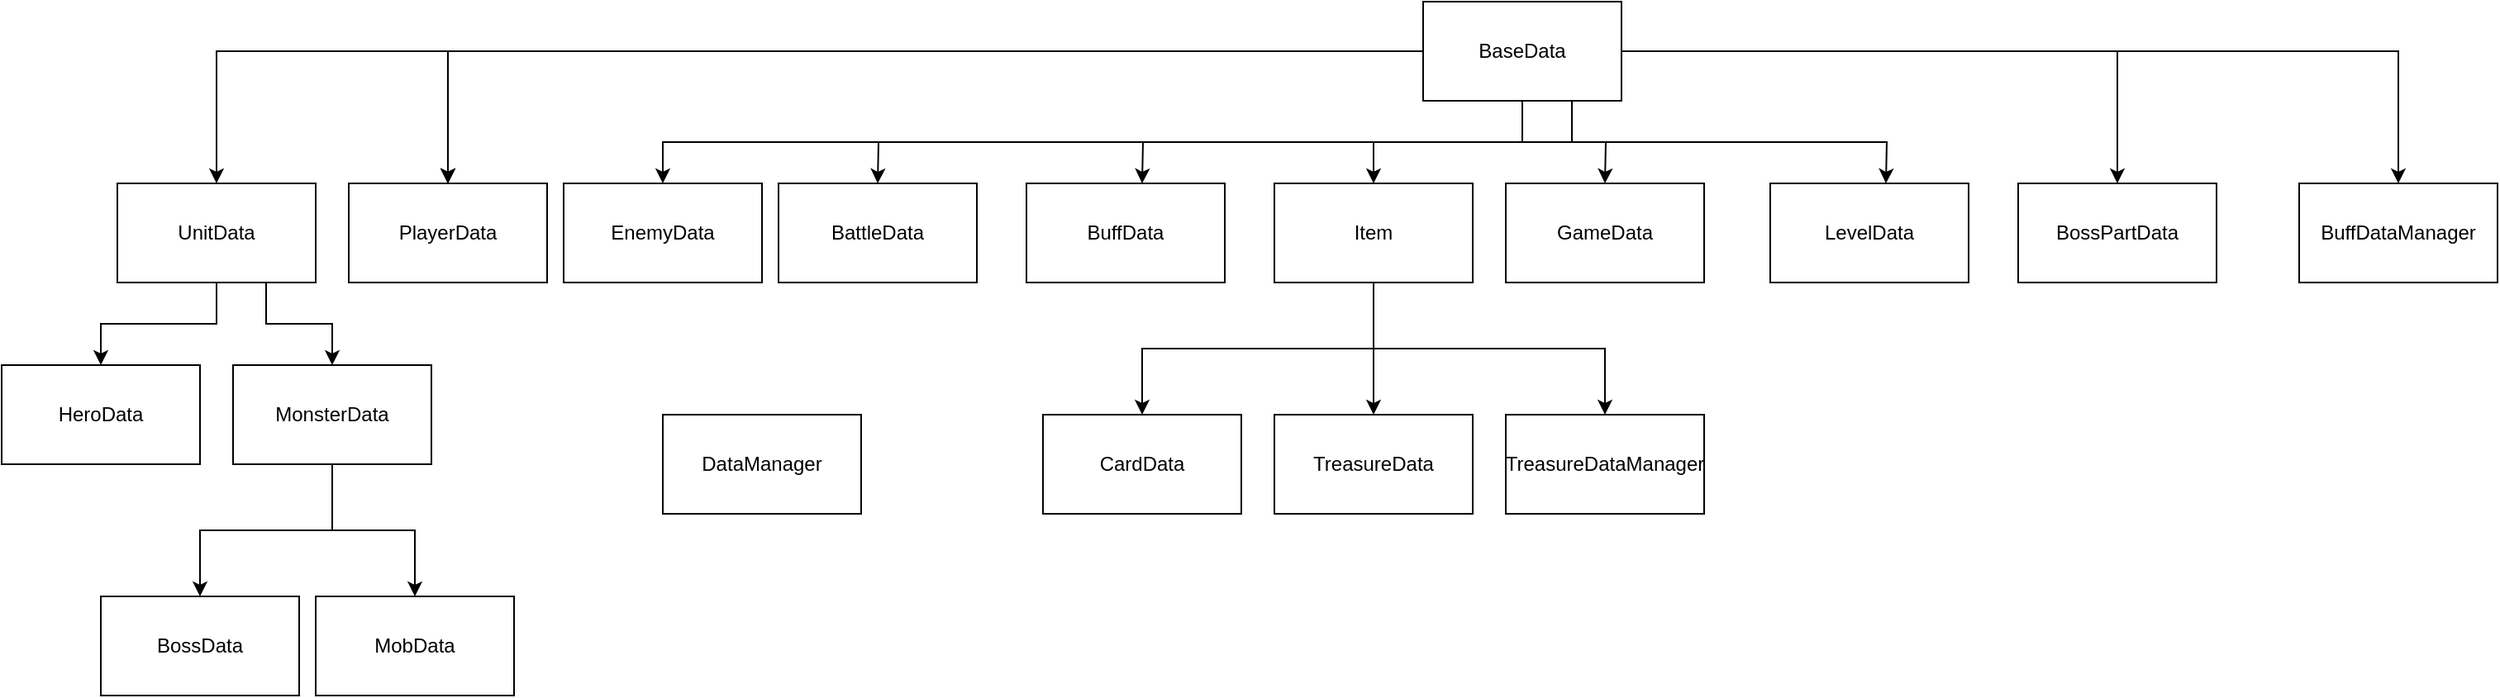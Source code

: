 <mxfile version="28.2.8">
  <diagram id="C5RBs43oDa-KdzZeNtuy" name="Page-1">
    <mxGraphModel dx="1707" dy="919" grid="1" gridSize="10" guides="1" tooltips="1" connect="1" arrows="1" fold="1" page="1" pageScale="1" pageWidth="2000" pageHeight="1169" math="0" shadow="0">
      <root>
        <mxCell id="WIyWlLk6GJQsqaUBKTNV-0" />
        <mxCell id="WIyWlLk6GJQsqaUBKTNV-1" parent="WIyWlLk6GJQsqaUBKTNV-0" />
        <mxCell id="S_AL6ZiSJpHqSD9SIXGw-2" style="edgeStyle=orthogonalEdgeStyle;rounded=0;orthogonalLoop=1;jettySize=auto;html=1;entryX=0.5;entryY=0;entryDx=0;entryDy=0;" parent="WIyWlLk6GJQsqaUBKTNV-1" source="S_AL6ZiSJpHqSD9SIXGw-0" target="S_AL6ZiSJpHqSD9SIXGw-1" edge="1">
          <mxGeometry relative="1" as="geometry" />
        </mxCell>
        <mxCell id="S_AL6ZiSJpHqSD9SIXGw-12" value="" style="edgeStyle=orthogonalEdgeStyle;rounded=0;orthogonalLoop=1;jettySize=auto;html=1;" parent="WIyWlLk6GJQsqaUBKTNV-1" source="S_AL6ZiSJpHqSD9SIXGw-0" target="S_AL6ZiSJpHqSD9SIXGw-11" edge="1">
          <mxGeometry relative="1" as="geometry" />
        </mxCell>
        <mxCell id="S_AL6ZiSJpHqSD9SIXGw-15" value="" style="edgeStyle=orthogonalEdgeStyle;rounded=0;orthogonalLoop=1;jettySize=auto;html=1;" parent="WIyWlLk6GJQsqaUBKTNV-1" source="S_AL6ZiSJpHqSD9SIXGw-0" target="S_AL6ZiSJpHqSD9SIXGw-11" edge="1">
          <mxGeometry relative="1" as="geometry" />
        </mxCell>
        <mxCell id="S_AL6ZiSJpHqSD9SIXGw-17" value="" style="edgeStyle=orthogonalEdgeStyle;rounded=0;orthogonalLoop=1;jettySize=auto;html=1;" parent="WIyWlLk6GJQsqaUBKTNV-1" source="S_AL6ZiSJpHqSD9SIXGw-0" target="S_AL6ZiSJpHqSD9SIXGw-11" edge="1">
          <mxGeometry relative="1" as="geometry" />
        </mxCell>
        <mxCell id="S_AL6ZiSJpHqSD9SIXGw-18" style="edgeStyle=orthogonalEdgeStyle;rounded=0;orthogonalLoop=1;jettySize=auto;html=1;exitX=0.75;exitY=1;exitDx=0;exitDy=0;" parent="WIyWlLk6GJQsqaUBKTNV-1" source="S_AL6ZiSJpHqSD9SIXGw-0" target="S_AL6ZiSJpHqSD9SIXGw-19" edge="1">
          <mxGeometry relative="1" as="geometry">
            <mxPoint x="450" y="120" as="targetPoint" />
          </mxGeometry>
        </mxCell>
        <mxCell id="S_AL6ZiSJpHqSD9SIXGw-20" style="edgeStyle=orthogonalEdgeStyle;rounded=0;orthogonalLoop=1;jettySize=auto;html=1;exitX=0.75;exitY=1;exitDx=0;exitDy=0;" parent="WIyWlLk6GJQsqaUBKTNV-1" source="S_AL6ZiSJpHqSD9SIXGw-0" edge="1">
          <mxGeometry relative="1" as="geometry">
            <mxPoint x="580" y="120" as="targetPoint" />
          </mxGeometry>
        </mxCell>
        <mxCell id="S_AL6ZiSJpHqSD9SIXGw-22" style="edgeStyle=orthogonalEdgeStyle;rounded=0;orthogonalLoop=1;jettySize=auto;html=1;exitX=0.75;exitY=1;exitDx=0;exitDy=0;" parent="WIyWlLk6GJQsqaUBKTNV-1" source="S_AL6ZiSJpHqSD9SIXGw-0" edge="1">
          <mxGeometry relative="1" as="geometry">
            <mxPoint x="740" y="120" as="targetPoint" />
          </mxGeometry>
        </mxCell>
        <mxCell id="S_AL6ZiSJpHqSD9SIXGw-27" style="edgeStyle=orthogonalEdgeStyle;rounded=0;orthogonalLoop=1;jettySize=auto;html=1;" parent="WIyWlLk6GJQsqaUBKTNV-1" source="S_AL6ZiSJpHqSD9SIXGw-0" edge="1">
          <mxGeometry relative="1" as="geometry">
            <mxPoint x="1020" y="120" as="targetPoint" />
          </mxGeometry>
        </mxCell>
        <mxCell id="S_AL6ZiSJpHqSD9SIXGw-29" style="edgeStyle=orthogonalEdgeStyle;rounded=0;orthogonalLoop=1;jettySize=auto;html=1;exitX=0.75;exitY=1;exitDx=0;exitDy=0;" parent="WIyWlLk6GJQsqaUBKTNV-1" source="S_AL6ZiSJpHqSD9SIXGw-0" edge="1">
          <mxGeometry relative="1" as="geometry">
            <mxPoint x="1190" y="120" as="targetPoint" />
          </mxGeometry>
        </mxCell>
        <mxCell id="S_AL6ZiSJpHqSD9SIXGw-31" style="edgeStyle=orthogonalEdgeStyle;rounded=0;orthogonalLoop=1;jettySize=auto;html=1;entryX=0.5;entryY=0;entryDx=0;entryDy=0;" parent="WIyWlLk6GJQsqaUBKTNV-1" source="S_AL6ZiSJpHqSD9SIXGw-0" target="S_AL6ZiSJpHqSD9SIXGw-32" edge="1">
          <mxGeometry relative="1" as="geometry">
            <mxPoint x="1360" y="120" as="targetPoint" />
          </mxGeometry>
        </mxCell>
        <mxCell id="XL8KVwqwtBIXgalrL8h4-0" style="edgeStyle=orthogonalEdgeStyle;rounded=0;orthogonalLoop=1;jettySize=auto;html=1;" edge="1" parent="WIyWlLk6GJQsqaUBKTNV-1" source="S_AL6ZiSJpHqSD9SIXGw-0" target="XL8KVwqwtBIXgalrL8h4-1">
          <mxGeometry relative="1" as="geometry">
            <mxPoint x="1500" y="120" as="targetPoint" />
          </mxGeometry>
        </mxCell>
        <mxCell id="XL8KVwqwtBIXgalrL8h4-6" style="edgeStyle=orthogonalEdgeStyle;rounded=0;orthogonalLoop=1;jettySize=auto;html=1;exitX=0.5;exitY=1;exitDx=0;exitDy=0;entryX=0.5;entryY=0;entryDx=0;entryDy=0;" edge="1" parent="WIyWlLk6GJQsqaUBKTNV-1" source="S_AL6ZiSJpHqSD9SIXGw-0" target="XL8KVwqwtBIXgalrL8h4-7">
          <mxGeometry relative="1" as="geometry">
            <mxPoint x="970" y="220" as="targetPoint" />
          </mxGeometry>
        </mxCell>
        <mxCell id="S_AL6ZiSJpHqSD9SIXGw-0" value="BaseData" style="rounded=0;whiteSpace=wrap;html=1;" parent="WIyWlLk6GJQsqaUBKTNV-1" vertex="1">
          <mxGeometry x="910" y="10" width="120" height="60" as="geometry" />
        </mxCell>
        <mxCell id="S_AL6ZiSJpHqSD9SIXGw-5" style="edgeStyle=orthogonalEdgeStyle;rounded=0;orthogonalLoop=1;jettySize=auto;html=1;exitX=0.5;exitY=1;exitDx=0;exitDy=0;entryX=0.5;entryY=0;entryDx=0;entryDy=0;" parent="WIyWlLk6GJQsqaUBKTNV-1" source="S_AL6ZiSJpHqSD9SIXGw-1" target="S_AL6ZiSJpHqSD9SIXGw-3" edge="1">
          <mxGeometry relative="1" as="geometry" />
        </mxCell>
        <mxCell id="S_AL6ZiSJpHqSD9SIXGw-6" style="edgeStyle=orthogonalEdgeStyle;rounded=0;orthogonalLoop=1;jettySize=auto;html=1;exitX=0.75;exitY=1;exitDx=0;exitDy=0;" parent="WIyWlLk6GJQsqaUBKTNV-1" source="S_AL6ZiSJpHqSD9SIXGw-1" target="S_AL6ZiSJpHqSD9SIXGw-4" edge="1">
          <mxGeometry relative="1" as="geometry" />
        </mxCell>
        <mxCell id="S_AL6ZiSJpHqSD9SIXGw-1" value="UnitData" style="rounded=0;whiteSpace=wrap;html=1;" parent="WIyWlLk6GJQsqaUBKTNV-1" vertex="1">
          <mxGeometry x="120" y="120" width="120" height="60" as="geometry" />
        </mxCell>
        <mxCell id="S_AL6ZiSJpHqSD9SIXGw-3" value="HeroData" style="rounded=0;whiteSpace=wrap;html=1;" parent="WIyWlLk6GJQsqaUBKTNV-1" vertex="1">
          <mxGeometry x="50" y="230" width="120" height="60" as="geometry" />
        </mxCell>
        <mxCell id="S_AL6ZiSJpHqSD9SIXGw-8" value="" style="edgeStyle=orthogonalEdgeStyle;rounded=0;orthogonalLoop=1;jettySize=auto;html=1;" parent="WIyWlLk6GJQsqaUBKTNV-1" source="S_AL6ZiSJpHqSD9SIXGw-4" target="S_AL6ZiSJpHqSD9SIXGw-7" edge="1">
          <mxGeometry relative="1" as="geometry" />
        </mxCell>
        <mxCell id="S_AL6ZiSJpHqSD9SIXGw-9" style="edgeStyle=orthogonalEdgeStyle;rounded=0;orthogonalLoop=1;jettySize=auto;html=1;entryX=0.5;entryY=0;entryDx=0;entryDy=0;" parent="WIyWlLk6GJQsqaUBKTNV-1" source="S_AL6ZiSJpHqSD9SIXGw-4" target="S_AL6ZiSJpHqSD9SIXGw-10" edge="1">
          <mxGeometry relative="1" as="geometry">
            <mxPoint x="300" y="370" as="targetPoint" />
          </mxGeometry>
        </mxCell>
        <mxCell id="S_AL6ZiSJpHqSD9SIXGw-4" value="MonsterData" style="rounded=0;whiteSpace=wrap;html=1;" parent="WIyWlLk6GJQsqaUBKTNV-1" vertex="1">
          <mxGeometry x="190" y="230" width="120" height="60" as="geometry" />
        </mxCell>
        <mxCell id="S_AL6ZiSJpHqSD9SIXGw-7" value="BossData" style="rounded=0;whiteSpace=wrap;html=1;" parent="WIyWlLk6GJQsqaUBKTNV-1" vertex="1">
          <mxGeometry x="110" y="370" width="120" height="60" as="geometry" />
        </mxCell>
        <mxCell id="S_AL6ZiSJpHqSD9SIXGw-10" value="MobData" style="rounded=0;whiteSpace=wrap;html=1;" parent="WIyWlLk6GJQsqaUBKTNV-1" vertex="1">
          <mxGeometry x="240" y="370" width="120" height="60" as="geometry" />
        </mxCell>
        <mxCell id="S_AL6ZiSJpHqSD9SIXGw-11" value="PlayerData" style="rounded=0;whiteSpace=wrap;html=1;" parent="WIyWlLk6GJQsqaUBKTNV-1" vertex="1">
          <mxGeometry x="260" y="120" width="120" height="60" as="geometry" />
        </mxCell>
        <mxCell id="S_AL6ZiSJpHqSD9SIXGw-19" value="EnemyData" style="rounded=0;whiteSpace=wrap;html=1;" parent="WIyWlLk6GJQsqaUBKTNV-1" vertex="1">
          <mxGeometry x="390" y="120" width="120" height="60" as="geometry" />
        </mxCell>
        <mxCell id="S_AL6ZiSJpHqSD9SIXGw-21" value="BattleData" style="rounded=0;whiteSpace=wrap;html=1;" parent="WIyWlLk6GJQsqaUBKTNV-1" vertex="1">
          <mxGeometry x="520" y="120" width="120" height="60" as="geometry" />
        </mxCell>
        <mxCell id="S_AL6ZiSJpHqSD9SIXGw-23" value="BuffData" style="rounded=0;whiteSpace=wrap;html=1;" parent="WIyWlLk6GJQsqaUBKTNV-1" vertex="1">
          <mxGeometry x="670" y="120" width="120" height="60" as="geometry" />
        </mxCell>
        <mxCell id="S_AL6ZiSJpHqSD9SIXGw-25" value="CardData" style="rounded=0;whiteSpace=wrap;html=1;" parent="WIyWlLk6GJQsqaUBKTNV-1" vertex="1">
          <mxGeometry x="680" y="260" width="120" height="60" as="geometry" />
        </mxCell>
        <mxCell id="S_AL6ZiSJpHqSD9SIXGw-28" value="GameData" style="rounded=0;whiteSpace=wrap;html=1;" parent="WIyWlLk6GJQsqaUBKTNV-1" vertex="1">
          <mxGeometry x="960" y="120" width="120" height="60" as="geometry" />
        </mxCell>
        <mxCell id="S_AL6ZiSJpHqSD9SIXGw-30" value="LevelData" style="rounded=0;whiteSpace=wrap;html=1;" parent="WIyWlLk6GJQsqaUBKTNV-1" vertex="1">
          <mxGeometry x="1120" y="120" width="120" height="60" as="geometry" />
        </mxCell>
        <mxCell id="S_AL6ZiSJpHqSD9SIXGw-32" value="BossPartData" style="rounded=0;whiteSpace=wrap;html=1;" parent="WIyWlLk6GJQsqaUBKTNV-1" vertex="1">
          <mxGeometry x="1270" y="120" width="120" height="60" as="geometry" />
        </mxCell>
        <mxCell id="S_AL6ZiSJpHqSD9SIXGw-33" value="DataManager" style="rounded=0;whiteSpace=wrap;html=1;" parent="WIyWlLk6GJQsqaUBKTNV-1" vertex="1">
          <mxGeometry x="450" y="260" width="120" height="60" as="geometry" />
        </mxCell>
        <mxCell id="XL8KVwqwtBIXgalrL8h4-1" value="BuffDataManager" style="rounded=0;whiteSpace=wrap;html=1;" vertex="1" parent="WIyWlLk6GJQsqaUBKTNV-1">
          <mxGeometry x="1440" y="120" width="120" height="60" as="geometry" />
        </mxCell>
        <mxCell id="XL8KVwqwtBIXgalrL8h4-3" value="TreasureData" style="rounded=0;whiteSpace=wrap;html=1;" vertex="1" parent="WIyWlLk6GJQsqaUBKTNV-1">
          <mxGeometry x="820" y="260" width="120" height="60" as="geometry" />
        </mxCell>
        <mxCell id="XL8KVwqwtBIXgalrL8h4-5" value="TreasureDataManager" style="rounded=0;whiteSpace=wrap;html=1;" vertex="1" parent="WIyWlLk6GJQsqaUBKTNV-1">
          <mxGeometry x="960" y="260" width="120" height="60" as="geometry" />
        </mxCell>
        <mxCell id="XL8KVwqwtBIXgalrL8h4-9" style="edgeStyle=orthogonalEdgeStyle;rounded=0;orthogonalLoop=1;jettySize=auto;html=1;exitX=0.5;exitY=1;exitDx=0;exitDy=0;" edge="1" parent="WIyWlLk6GJQsqaUBKTNV-1" source="XL8KVwqwtBIXgalrL8h4-7" target="XL8KVwqwtBIXgalrL8h4-3">
          <mxGeometry relative="1" as="geometry" />
        </mxCell>
        <mxCell id="XL8KVwqwtBIXgalrL8h4-10" style="edgeStyle=orthogonalEdgeStyle;rounded=0;orthogonalLoop=1;jettySize=auto;html=1;exitX=0.5;exitY=1;exitDx=0;exitDy=0;" edge="1" parent="WIyWlLk6GJQsqaUBKTNV-1" source="XL8KVwqwtBIXgalrL8h4-7" target="XL8KVwqwtBIXgalrL8h4-5">
          <mxGeometry relative="1" as="geometry" />
        </mxCell>
        <mxCell id="XL8KVwqwtBIXgalrL8h4-11" style="edgeStyle=orthogonalEdgeStyle;rounded=0;orthogonalLoop=1;jettySize=auto;html=1;exitX=0.5;exitY=1;exitDx=0;exitDy=0;" edge="1" parent="WIyWlLk6GJQsqaUBKTNV-1" source="XL8KVwqwtBIXgalrL8h4-7" target="S_AL6ZiSJpHqSD9SIXGw-25">
          <mxGeometry relative="1" as="geometry" />
        </mxCell>
        <mxCell id="XL8KVwqwtBIXgalrL8h4-7" value="Item" style="rounded=0;whiteSpace=wrap;html=1;" vertex="1" parent="WIyWlLk6GJQsqaUBKTNV-1">
          <mxGeometry x="820" y="120" width="120" height="60" as="geometry" />
        </mxCell>
      </root>
    </mxGraphModel>
  </diagram>
</mxfile>
